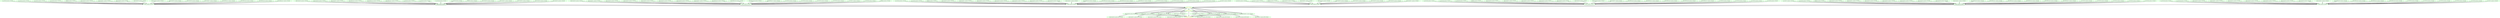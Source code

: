  digraph "g" {
"CloneSet_running_0" [ style=bold color="green" fontcolor="orange" ]
"CloneSet_start_0" -> "CloneSet_running_0" [ style = bold]
"CloneSet_start_0" -> "child_CloneSet:0_start_0 c001n09" [ style = bold]
"CloneSet_start_0" -> "child_CloneSet:1_start_0 c001n02" [ style = bold]
"CloneSet_start_0" -> "child_CloneSet:2_start_0 c001n03" [ style = bold]
"CloneSet_start_0" -> "child_CloneSet:3_start_0 c001n04" [ style = bold]
"CloneSet_start_0" -> "child_CloneSet:4_start_0 c001n05" [ style = bold]
"CloneSet_start_0" -> "child_CloneSet:5_start_0 c001n06" [ style = bold]
"CloneSet_start_0" -> "child_CloneSet:6_start_0 c001n07" [ style = bold]
"CloneSet_start_0" -> "child_CloneSet:7_start_0 c001n08" [ style = bold]
"CloneSet_start_0" [ style=bold color="green" fontcolor="orange" ]
"DcIPaddr_monitor_0 c001n02" -> "probe_complete c001n02" [ style = bold]
"DcIPaddr_monitor_0 c001n02" [ style=bold color="green" fontcolor="black" ]
"DcIPaddr_monitor_0 c001n03" -> "probe_complete c001n03" [ style = bold]
"DcIPaddr_monitor_0 c001n03" [ style=bold color="green" fontcolor="black" ]
"DcIPaddr_monitor_0 c001n04" -> "probe_complete c001n04" [ style = bold]
"DcIPaddr_monitor_0 c001n04" [ style=bold color="green" fontcolor="black" ]
"DcIPaddr_monitor_0 c001n05" -> "probe_complete c001n05" [ style = bold]
"DcIPaddr_monitor_0 c001n05" [ style=bold color="green" fontcolor="black" ]
"DcIPaddr_monitor_0 c001n06" -> "probe_complete c001n06" [ style = bold]
"DcIPaddr_monitor_0 c001n06" [ style=bold color="green" fontcolor="black" ]
"DcIPaddr_monitor_0 c001n07" -> "probe_complete c001n07" [ style = bold]
"DcIPaddr_monitor_0 c001n07" [ style=bold color="green" fontcolor="black" ]
"DcIPaddr_monitor_0 c001n08" -> "probe_complete c001n08" [ style = bold]
"DcIPaddr_monitor_0 c001n08" [ style=bold color="green" fontcolor="black" ]
"child_CloneSet:0_monitor_0 c001n02" -> "probe_complete c001n02" [ style = bold]
"child_CloneSet:0_monitor_0 c001n02" [ style=bold color="green" fontcolor="black" ]
"child_CloneSet:0_monitor_0 c001n03" -> "probe_complete c001n03" [ style = bold]
"child_CloneSet:0_monitor_0 c001n03" [ style=bold color="green" fontcolor="black" ]
"child_CloneSet:0_monitor_0 c001n04" -> "probe_complete c001n04" [ style = bold]
"child_CloneSet:0_monitor_0 c001n04" [ style=bold color="green" fontcolor="black" ]
"child_CloneSet:0_monitor_0 c001n05" -> "probe_complete c001n05" [ style = bold]
"child_CloneSet:0_monitor_0 c001n05" [ style=bold color="green" fontcolor="black" ]
"child_CloneSet:0_monitor_0 c001n06" -> "probe_complete c001n06" [ style = bold]
"child_CloneSet:0_monitor_0 c001n06" [ style=bold color="green" fontcolor="black" ]
"child_CloneSet:0_monitor_0 c001n07" -> "probe_complete c001n07" [ style = bold]
"child_CloneSet:0_monitor_0 c001n07" [ style=bold color="green" fontcolor="black" ]
"child_CloneSet:0_monitor_0 c001n08" -> "probe_complete c001n08" [ style = bold]
"child_CloneSet:0_monitor_0 c001n08" [ style=bold color="green" fontcolor="black" ]
"child_CloneSet:0_monitor_0 c001n09" -> "probe_complete c001n09" [ style = bold]
"child_CloneSet:0_monitor_0 c001n09" [ style=bold color="green" fontcolor="black" ]
"child_CloneSet:0_monitor_5000 c001n09" [ style=bold color="green" fontcolor="black" ]
"child_CloneSet:0_start_0 c001n09" -> "CloneSet_running_0" [ style = bold]
"child_CloneSet:0_start_0 c001n09" -> "child_CloneSet:0_monitor_5000 c001n09" [ style = bold]
"child_CloneSet:0_start_0 c001n09" [ style=bold color="green" fontcolor="black" ]
"child_CloneSet:1_monitor_0 c001n02" -> "probe_complete c001n02" [ style = bold]
"child_CloneSet:1_monitor_0 c001n02" [ style=bold color="green" fontcolor="black" ]
"child_CloneSet:1_monitor_0 c001n03" -> "probe_complete c001n03" [ style = bold]
"child_CloneSet:1_monitor_0 c001n03" [ style=bold color="green" fontcolor="black" ]
"child_CloneSet:1_monitor_0 c001n04" -> "probe_complete c001n04" [ style = bold]
"child_CloneSet:1_monitor_0 c001n04" [ style=bold color="green" fontcolor="black" ]
"child_CloneSet:1_monitor_0 c001n05" -> "probe_complete c001n05" [ style = bold]
"child_CloneSet:1_monitor_0 c001n05" [ style=bold color="green" fontcolor="black" ]
"child_CloneSet:1_monitor_0 c001n06" -> "probe_complete c001n06" [ style = bold]
"child_CloneSet:1_monitor_0 c001n06" [ style=bold color="green" fontcolor="black" ]
"child_CloneSet:1_monitor_0 c001n07" -> "probe_complete c001n07" [ style = bold]
"child_CloneSet:1_monitor_0 c001n07" [ style=bold color="green" fontcolor="black" ]
"child_CloneSet:1_monitor_0 c001n08" -> "probe_complete c001n08" [ style = bold]
"child_CloneSet:1_monitor_0 c001n08" [ style=bold color="green" fontcolor="black" ]
"child_CloneSet:1_monitor_0 c001n09" -> "probe_complete c001n09" [ style = bold]
"child_CloneSet:1_monitor_0 c001n09" [ style=bold color="green" fontcolor="black" ]
"child_CloneSet:1_monitor_5000 c001n02" [ style=bold color="green" fontcolor="black" ]
"child_CloneSet:1_start_0 c001n02" -> "CloneSet_running_0" [ style = bold]
"child_CloneSet:1_start_0 c001n02" -> "child_CloneSet:1_monitor_5000 c001n02" [ style = bold]
"child_CloneSet:1_start_0 c001n02" [ style=bold color="green" fontcolor="black" ]
"child_CloneSet:2_monitor_0 c001n02" -> "probe_complete c001n02" [ style = bold]
"child_CloneSet:2_monitor_0 c001n02" [ style=bold color="green" fontcolor="black" ]
"child_CloneSet:2_monitor_0 c001n03" -> "probe_complete c001n03" [ style = bold]
"child_CloneSet:2_monitor_0 c001n03" [ style=bold color="green" fontcolor="black" ]
"child_CloneSet:2_monitor_0 c001n04" -> "probe_complete c001n04" [ style = bold]
"child_CloneSet:2_monitor_0 c001n04" [ style=bold color="green" fontcolor="black" ]
"child_CloneSet:2_monitor_0 c001n05" -> "probe_complete c001n05" [ style = bold]
"child_CloneSet:2_monitor_0 c001n05" [ style=bold color="green" fontcolor="black" ]
"child_CloneSet:2_monitor_0 c001n06" -> "probe_complete c001n06" [ style = bold]
"child_CloneSet:2_monitor_0 c001n06" [ style=bold color="green" fontcolor="black" ]
"child_CloneSet:2_monitor_0 c001n07" -> "probe_complete c001n07" [ style = bold]
"child_CloneSet:2_monitor_0 c001n07" [ style=bold color="green" fontcolor="black" ]
"child_CloneSet:2_monitor_0 c001n08" -> "probe_complete c001n08" [ style = bold]
"child_CloneSet:2_monitor_0 c001n08" [ style=bold color="green" fontcolor="black" ]
"child_CloneSet:2_monitor_0 c001n09" -> "probe_complete c001n09" [ style = bold]
"child_CloneSet:2_monitor_0 c001n09" [ style=bold color="green" fontcolor="black" ]
"child_CloneSet:2_monitor_5000 c001n03" [ style=bold color="green" fontcolor="black" ]
"child_CloneSet:2_start_0 c001n03" -> "CloneSet_running_0" [ style = bold]
"child_CloneSet:2_start_0 c001n03" -> "child_CloneSet:2_monitor_5000 c001n03" [ style = bold]
"child_CloneSet:2_start_0 c001n03" [ style=bold color="green" fontcolor="black" ]
"child_CloneSet:3_monitor_0 c001n02" -> "probe_complete c001n02" [ style = bold]
"child_CloneSet:3_monitor_0 c001n02" [ style=bold color="green" fontcolor="black" ]
"child_CloneSet:3_monitor_0 c001n03" -> "probe_complete c001n03" [ style = bold]
"child_CloneSet:3_monitor_0 c001n03" [ style=bold color="green" fontcolor="black" ]
"child_CloneSet:3_monitor_0 c001n04" -> "probe_complete c001n04" [ style = bold]
"child_CloneSet:3_monitor_0 c001n04" [ style=bold color="green" fontcolor="black" ]
"child_CloneSet:3_monitor_0 c001n05" -> "probe_complete c001n05" [ style = bold]
"child_CloneSet:3_monitor_0 c001n05" [ style=bold color="green" fontcolor="black" ]
"child_CloneSet:3_monitor_0 c001n06" -> "probe_complete c001n06" [ style = bold]
"child_CloneSet:3_monitor_0 c001n06" [ style=bold color="green" fontcolor="black" ]
"child_CloneSet:3_monitor_0 c001n07" -> "probe_complete c001n07" [ style = bold]
"child_CloneSet:3_monitor_0 c001n07" [ style=bold color="green" fontcolor="black" ]
"child_CloneSet:3_monitor_0 c001n08" -> "probe_complete c001n08" [ style = bold]
"child_CloneSet:3_monitor_0 c001n08" [ style=bold color="green" fontcolor="black" ]
"child_CloneSet:3_monitor_0 c001n09" -> "probe_complete c001n09" [ style = bold]
"child_CloneSet:3_monitor_0 c001n09" [ style=bold color="green" fontcolor="black" ]
"child_CloneSet:3_monitor_5000 c001n04" [ style=bold color="green" fontcolor="black" ]
"child_CloneSet:3_start_0 c001n04" -> "CloneSet_running_0" [ style = bold]
"child_CloneSet:3_start_0 c001n04" -> "child_CloneSet:3_monitor_5000 c001n04" [ style = bold]
"child_CloneSet:3_start_0 c001n04" [ style=bold color="green" fontcolor="black" ]
"child_CloneSet:4_monitor_0 c001n02" -> "probe_complete c001n02" [ style = bold]
"child_CloneSet:4_monitor_0 c001n02" [ style=bold color="green" fontcolor="black" ]
"child_CloneSet:4_monitor_0 c001n03" -> "probe_complete c001n03" [ style = bold]
"child_CloneSet:4_monitor_0 c001n03" [ style=bold color="green" fontcolor="black" ]
"child_CloneSet:4_monitor_0 c001n04" -> "probe_complete c001n04" [ style = bold]
"child_CloneSet:4_monitor_0 c001n04" [ style=bold color="green" fontcolor="black" ]
"child_CloneSet:4_monitor_0 c001n05" -> "probe_complete c001n05" [ style = bold]
"child_CloneSet:4_monitor_0 c001n05" [ style=bold color="green" fontcolor="black" ]
"child_CloneSet:4_monitor_0 c001n06" -> "probe_complete c001n06" [ style = bold]
"child_CloneSet:4_monitor_0 c001n06" [ style=bold color="green" fontcolor="black" ]
"child_CloneSet:4_monitor_0 c001n07" -> "probe_complete c001n07" [ style = bold]
"child_CloneSet:4_monitor_0 c001n07" [ style=bold color="green" fontcolor="black" ]
"child_CloneSet:4_monitor_0 c001n08" -> "probe_complete c001n08" [ style = bold]
"child_CloneSet:4_monitor_0 c001n08" [ style=bold color="green" fontcolor="black" ]
"child_CloneSet:4_monitor_0 c001n09" -> "probe_complete c001n09" [ style = bold]
"child_CloneSet:4_monitor_0 c001n09" [ style=bold color="green" fontcolor="black" ]
"child_CloneSet:4_monitor_5000 c001n05" [ style=bold color="green" fontcolor="black" ]
"child_CloneSet:4_start_0 c001n05" -> "CloneSet_running_0" [ style = bold]
"child_CloneSet:4_start_0 c001n05" -> "child_CloneSet:4_monitor_5000 c001n05" [ style = bold]
"child_CloneSet:4_start_0 c001n05" [ style=bold color="green" fontcolor="black" ]
"child_CloneSet:5_monitor_0 c001n02" -> "probe_complete c001n02" [ style = bold]
"child_CloneSet:5_monitor_0 c001n02" [ style=bold color="green" fontcolor="black" ]
"child_CloneSet:5_monitor_0 c001n03" -> "probe_complete c001n03" [ style = bold]
"child_CloneSet:5_monitor_0 c001n03" [ style=bold color="green" fontcolor="black" ]
"child_CloneSet:5_monitor_0 c001n04" -> "probe_complete c001n04" [ style = bold]
"child_CloneSet:5_monitor_0 c001n04" [ style=bold color="green" fontcolor="black" ]
"child_CloneSet:5_monitor_0 c001n05" -> "probe_complete c001n05" [ style = bold]
"child_CloneSet:5_monitor_0 c001n05" [ style=bold color="green" fontcolor="black" ]
"child_CloneSet:5_monitor_0 c001n06" -> "probe_complete c001n06" [ style = bold]
"child_CloneSet:5_monitor_0 c001n06" [ style=bold color="green" fontcolor="black" ]
"child_CloneSet:5_monitor_0 c001n07" -> "probe_complete c001n07" [ style = bold]
"child_CloneSet:5_monitor_0 c001n07" [ style=bold color="green" fontcolor="black" ]
"child_CloneSet:5_monitor_0 c001n08" -> "probe_complete c001n08" [ style = bold]
"child_CloneSet:5_monitor_0 c001n08" [ style=bold color="green" fontcolor="black" ]
"child_CloneSet:5_monitor_0 c001n09" -> "probe_complete c001n09" [ style = bold]
"child_CloneSet:5_monitor_0 c001n09" [ style=bold color="green" fontcolor="black" ]
"child_CloneSet:5_monitor_5000 c001n06" [ style=bold color="green" fontcolor="black" ]
"child_CloneSet:5_start_0 c001n06" -> "CloneSet_running_0" [ style = bold]
"child_CloneSet:5_start_0 c001n06" -> "child_CloneSet:5_monitor_5000 c001n06" [ style = bold]
"child_CloneSet:5_start_0 c001n06" [ style=bold color="green" fontcolor="black" ]
"child_CloneSet:6_monitor_0 c001n02" -> "probe_complete c001n02" [ style = bold]
"child_CloneSet:6_monitor_0 c001n02" [ style=bold color="green" fontcolor="black" ]
"child_CloneSet:6_monitor_0 c001n03" -> "probe_complete c001n03" [ style = bold]
"child_CloneSet:6_monitor_0 c001n03" [ style=bold color="green" fontcolor="black" ]
"child_CloneSet:6_monitor_0 c001n04" -> "probe_complete c001n04" [ style = bold]
"child_CloneSet:6_monitor_0 c001n04" [ style=bold color="green" fontcolor="black" ]
"child_CloneSet:6_monitor_0 c001n05" -> "probe_complete c001n05" [ style = bold]
"child_CloneSet:6_monitor_0 c001n05" [ style=bold color="green" fontcolor="black" ]
"child_CloneSet:6_monitor_0 c001n06" -> "probe_complete c001n06" [ style = bold]
"child_CloneSet:6_monitor_0 c001n06" [ style=bold color="green" fontcolor="black" ]
"child_CloneSet:6_monitor_0 c001n07" -> "probe_complete c001n07" [ style = bold]
"child_CloneSet:6_monitor_0 c001n07" [ style=bold color="green" fontcolor="black" ]
"child_CloneSet:6_monitor_0 c001n08" -> "probe_complete c001n08" [ style = bold]
"child_CloneSet:6_monitor_0 c001n08" [ style=bold color="green" fontcolor="black" ]
"child_CloneSet:6_monitor_0 c001n09" -> "probe_complete c001n09" [ style = bold]
"child_CloneSet:6_monitor_0 c001n09" [ style=bold color="green" fontcolor="black" ]
"child_CloneSet:6_monitor_5000 c001n07" [ style=bold color="green" fontcolor="black" ]
"child_CloneSet:6_start_0 c001n07" -> "CloneSet_running_0" [ style = bold]
"child_CloneSet:6_start_0 c001n07" -> "child_CloneSet:6_monitor_5000 c001n07" [ style = bold]
"child_CloneSet:6_start_0 c001n07" [ style=bold color="green" fontcolor="black" ]
"child_CloneSet:7_monitor_0 c001n02" -> "probe_complete c001n02" [ style = bold]
"child_CloneSet:7_monitor_0 c001n02" [ style=bold color="green" fontcolor="black" ]
"child_CloneSet:7_monitor_0 c001n03" -> "probe_complete c001n03" [ style = bold]
"child_CloneSet:7_monitor_0 c001n03" [ style=bold color="green" fontcolor="black" ]
"child_CloneSet:7_monitor_0 c001n04" -> "probe_complete c001n04" [ style = bold]
"child_CloneSet:7_monitor_0 c001n04" [ style=bold color="green" fontcolor="black" ]
"child_CloneSet:7_monitor_0 c001n05" -> "probe_complete c001n05" [ style = bold]
"child_CloneSet:7_monitor_0 c001n05" [ style=bold color="green" fontcolor="black" ]
"child_CloneSet:7_monitor_0 c001n06" -> "probe_complete c001n06" [ style = bold]
"child_CloneSet:7_monitor_0 c001n06" [ style=bold color="green" fontcolor="black" ]
"child_CloneSet:7_monitor_0 c001n07" -> "probe_complete c001n07" [ style = bold]
"child_CloneSet:7_monitor_0 c001n07" [ style=bold color="green" fontcolor="black" ]
"child_CloneSet:7_monitor_0 c001n08" -> "probe_complete c001n08" [ style = bold]
"child_CloneSet:7_monitor_0 c001n08" [ style=bold color="green" fontcolor="black" ]
"child_CloneSet:7_monitor_0 c001n09" -> "probe_complete c001n09" [ style = bold]
"child_CloneSet:7_monitor_0 c001n09" [ style=bold color="green" fontcolor="black" ]
"child_CloneSet:7_monitor_5000 c001n08" [ style=bold color="green" fontcolor="black" ]
"child_CloneSet:7_start_0 c001n08" -> "CloneSet_running_0" [ style = bold]
"child_CloneSet:7_start_0 c001n08" -> "child_CloneSet:7_monitor_5000 c001n08" [ style = bold]
"child_CloneSet:7_start_0 c001n08" [ style=bold color="green" fontcolor="black" ]
"child_DoFencing:0_monitor_0 c001n07" -> "probe_complete c001n07" [ style = bold]
"child_DoFencing:0_monitor_0 c001n07" [ style=bold color="green" fontcolor="black" ]
"child_DoFencing:0_monitor_0 c001n08" -> "probe_complete c001n08" [ style = bold]
"child_DoFencing:0_monitor_0 c001n08" [ style=bold color="green" fontcolor="black" ]
"child_DoFencing:0_monitor_0 c001n09" -> "probe_complete c001n09" [ style = bold]
"child_DoFencing:0_monitor_0 c001n09" [ style=bold color="green" fontcolor="black" ]
"child_DoFencing:1_monitor_0 c001n02" -> "probe_complete c001n02" [ style = bold]
"child_DoFencing:1_monitor_0 c001n02" [ style=bold color="green" fontcolor="black" ]
"child_DoFencing:1_monitor_0 c001n07" -> "probe_complete c001n07" [ style = bold]
"child_DoFencing:1_monitor_0 c001n07" [ style=bold color="green" fontcolor="black" ]
"child_DoFencing:1_monitor_0 c001n08" -> "probe_complete c001n08" [ style = bold]
"child_DoFencing:1_monitor_0 c001n08" [ style=bold color="green" fontcolor="black" ]
"child_DoFencing:2_monitor_0 c001n03" -> "probe_complete c001n03" [ style = bold]
"child_DoFencing:2_monitor_0 c001n03" [ style=bold color="green" fontcolor="black" ]
"child_DoFencing:2_monitor_0 c001n07" -> "probe_complete c001n07" [ style = bold]
"child_DoFencing:2_monitor_0 c001n07" [ style=bold color="green" fontcolor="black" ]
"child_DoFencing:2_monitor_0 c001n08" -> "probe_complete c001n08" [ style = bold]
"child_DoFencing:2_monitor_0 c001n08" [ style=bold color="green" fontcolor="black" ]
"child_DoFencing:2_monitor_0 c001n09" -> "probe_complete c001n09" [ style = bold]
"child_DoFencing:2_monitor_0 c001n09" [ style=bold color="green" fontcolor="black" ]
"child_DoFencing:3_monitor_0 c001n02" -> "probe_complete c001n02" [ style = bold]
"child_DoFencing:3_monitor_0 c001n02" [ style=bold color="green" fontcolor="black" ]
"child_DoFencing:3_monitor_0 c001n04" -> "probe_complete c001n04" [ style = bold]
"child_DoFencing:3_monitor_0 c001n04" [ style=bold color="green" fontcolor="black" ]
"child_DoFencing:3_monitor_0 c001n08" -> "probe_complete c001n08" [ style = bold]
"child_DoFencing:3_monitor_0 c001n08" [ style=bold color="green" fontcolor="black" ]
"child_DoFencing:4_monitor_0 c001n03" -> "probe_complete c001n03" [ style = bold]
"child_DoFencing:4_monitor_0 c001n03" [ style=bold color="green" fontcolor="black" ]
"child_DoFencing:4_monitor_0 c001n05" -> "probe_complete c001n05" [ style = bold]
"child_DoFencing:4_monitor_0 c001n05" [ style=bold color="green" fontcolor="black" ]
"child_DoFencing:4_monitor_0 c001n09" -> "probe_complete c001n09" [ style = bold]
"child_DoFencing:4_monitor_0 c001n09" [ style=bold color="green" fontcolor="black" ]
"child_DoFencing:5_monitor_0 c001n02" -> "probe_complete c001n02" [ style = bold]
"child_DoFencing:5_monitor_0 c001n02" [ style=bold color="green" fontcolor="black" ]
"child_DoFencing:5_monitor_0 c001n04" -> "probe_complete c001n04" [ style = bold]
"child_DoFencing:5_monitor_0 c001n04" [ style=bold color="green" fontcolor="black" ]
"child_DoFencing:5_monitor_0 c001n05" -> "probe_complete c001n05" [ style = bold]
"child_DoFencing:5_monitor_0 c001n05" [ style=bold color="green" fontcolor="black" ]
"child_DoFencing:5_monitor_0 c001n08" -> "probe_complete c001n08" [ style = bold]
"child_DoFencing:5_monitor_0 c001n08" [ style=bold color="green" fontcolor="black" ]
"child_DoFencing:6_monitor_0 c001n04" -> "probe_complete c001n04" [ style = bold]
"child_DoFencing:6_monitor_0 c001n04" [ style=bold color="green" fontcolor="black" ]
"child_DoFencing:6_monitor_0 c001n05" -> "probe_complete c001n05" [ style = bold]
"child_DoFencing:6_monitor_0 c001n05" [ style=bold color="green" fontcolor="black" ]
"child_DoFencing:6_monitor_0 c001n07" -> "probe_complete c001n07" [ style = bold]
"child_DoFencing:6_monitor_0 c001n07" [ style=bold color="green" fontcolor="black" ]
"child_DoFencing:6_monitor_0 c001n09" -> "probe_complete c001n09" [ style = bold]
"child_DoFencing:6_monitor_0 c001n09" [ style=bold color="green" fontcolor="black" ]
"child_DoFencing:7_monitor_0 c001n02" -> "probe_complete c001n02" [ style = bold]
"child_DoFencing:7_monitor_0 c001n02" [ style=bold color="green" fontcolor="black" ]
"child_DoFencing:7_monitor_0 c001n03" -> "probe_complete c001n03" [ style = bold]
"child_DoFencing:7_monitor_0 c001n03" [ style=bold color="green" fontcolor="black" ]
"child_DoFencing:7_monitor_0 c001n04" -> "probe_complete c001n04" [ style = bold]
"child_DoFencing:7_monitor_0 c001n04" [ style=bold color="green" fontcolor="black" ]
"child_DoFencing:7_monitor_0 c001n05" -> "probe_complete c001n05" [ style = bold]
"child_DoFencing:7_monitor_0 c001n05" [ style=bold color="green" fontcolor="black" ]
"child_DoFencing:7_monitor_0 c001n07" -> "probe_complete c001n07" [ style = bold]
"child_DoFencing:7_monitor_0 c001n07" [ style=bold color="green" fontcolor="black" ]
"child_DoFencing:7_monitor_0 c001n08" -> "probe_complete c001n08" [ style = bold]
"child_DoFencing:7_monitor_0 c001n08" [ style=bold color="green" fontcolor="black" ]
"probe_complete c001n02" -> "probe_complete" [ style = bold]
"probe_complete c001n02" [ style=bold color="green" fontcolor="black" ]
"probe_complete c001n03" -> "probe_complete" [ style = bold]
"probe_complete c001n03" [ style=bold color="green" fontcolor="black" ]
"probe_complete c001n04" -> "probe_complete" [ style = bold]
"probe_complete c001n04" [ style=bold color="green" fontcolor="black" ]
"probe_complete c001n05" -> "probe_complete" [ style = bold]
"probe_complete c001n05" [ style=bold color="green" fontcolor="black" ]
"probe_complete c001n06" -> "probe_complete" [ style = bold]
"probe_complete c001n06" [ style=bold color="green" fontcolor="black" ]
"probe_complete c001n07" -> "probe_complete" [ style = bold]
"probe_complete c001n07" [ style=bold color="green" fontcolor="black" ]
"probe_complete c001n08" -> "probe_complete" [ style = bold]
"probe_complete c001n08" [ style=bold color="green" fontcolor="black" ]
"probe_complete c001n09" -> "probe_complete" [ style = bold]
"probe_complete c001n09" [ style=bold color="green" fontcolor="black" ]
"probe_complete" -> "CloneSet_start_0" [ style = bold]
"probe_complete" -> "child_CloneSet:0_start_0 c001n09" [ style = bold]
"probe_complete" -> "child_CloneSet:1_start_0 c001n02" [ style = bold]
"probe_complete" -> "child_CloneSet:2_start_0 c001n03" [ style = bold]
"probe_complete" -> "child_CloneSet:3_start_0 c001n04" [ style = bold]
"probe_complete" -> "child_CloneSet:4_start_0 c001n05" [ style = bold]
"probe_complete" -> "child_CloneSet:5_start_0 c001n06" [ style = bold]
"probe_complete" -> "child_CloneSet:6_start_0 c001n07" [ style = bold]
"probe_complete" -> "child_CloneSet:7_start_0 c001n08" [ style = bold]
"probe_complete" [ style=bold color="green" fontcolor="orange" ]
"rsc_c001n02_monitor_0 c001n04" -> "probe_complete c001n04" [ style = bold]
"rsc_c001n02_monitor_0 c001n04" [ style=bold color="green" fontcolor="black" ]
"rsc_c001n02_monitor_0 c001n05" -> "probe_complete c001n05" [ style = bold]
"rsc_c001n02_monitor_0 c001n05" [ style=bold color="green" fontcolor="black" ]
"rsc_c001n02_monitor_0 c001n07" -> "probe_complete c001n07" [ style = bold]
"rsc_c001n02_monitor_0 c001n07" [ style=bold color="green" fontcolor="black" ]
"rsc_c001n02_monitor_0 c001n08" -> "probe_complete c001n08" [ style = bold]
"rsc_c001n02_monitor_0 c001n08" [ style=bold color="green" fontcolor="black" ]
"rsc_c001n02_monitor_0 c001n09" -> "probe_complete c001n09" [ style = bold]
"rsc_c001n02_monitor_0 c001n09" [ style=bold color="green" fontcolor="black" ]
"rsc_c001n03_monitor_0 c001n02" -> "probe_complete c001n02" [ style = bold]
"rsc_c001n03_monitor_0 c001n02" [ style=bold color="green" fontcolor="black" ]
"rsc_c001n03_monitor_0 c001n04" -> "probe_complete c001n04" [ style = bold]
"rsc_c001n03_monitor_0 c001n04" [ style=bold color="green" fontcolor="black" ]
"rsc_c001n03_monitor_0 c001n05" -> "probe_complete c001n05" [ style = bold]
"rsc_c001n03_monitor_0 c001n05" [ style=bold color="green" fontcolor="black" ]
"rsc_c001n03_monitor_0 c001n07" -> "probe_complete c001n07" [ style = bold]
"rsc_c001n03_monitor_0 c001n07" [ style=bold color="green" fontcolor="black" ]
"rsc_c001n03_monitor_0 c001n08" -> "probe_complete c001n08" [ style = bold]
"rsc_c001n03_monitor_0 c001n08" [ style=bold color="green" fontcolor="black" ]
"rsc_c001n03_monitor_0 c001n09" -> "probe_complete c001n09" [ style = bold]
"rsc_c001n03_monitor_0 c001n09" [ style=bold color="green" fontcolor="black" ]
"rsc_c001n04_monitor_0 c001n02" -> "probe_complete c001n02" [ style = bold]
"rsc_c001n04_monitor_0 c001n02" [ style=bold color="green" fontcolor="black" ]
"rsc_c001n04_monitor_0 c001n03" -> "probe_complete c001n03" [ style = bold]
"rsc_c001n04_monitor_0 c001n03" [ style=bold color="green" fontcolor="black" ]
"rsc_c001n04_monitor_0 c001n05" -> "probe_complete c001n05" [ style = bold]
"rsc_c001n04_monitor_0 c001n05" [ style=bold color="green" fontcolor="black" ]
"rsc_c001n04_monitor_0 c001n07" -> "probe_complete c001n07" [ style = bold]
"rsc_c001n04_monitor_0 c001n07" [ style=bold color="green" fontcolor="black" ]
"rsc_c001n04_monitor_0 c001n08" -> "probe_complete c001n08" [ style = bold]
"rsc_c001n04_monitor_0 c001n08" [ style=bold color="green" fontcolor="black" ]
"rsc_c001n04_monitor_0 c001n09" -> "probe_complete c001n09" [ style = bold]
"rsc_c001n04_monitor_0 c001n09" [ style=bold color="green" fontcolor="black" ]
"rsc_c001n05_monitor_0 c001n02" -> "probe_complete c001n02" [ style = bold]
"rsc_c001n05_monitor_0 c001n02" [ style=bold color="green" fontcolor="black" ]
"rsc_c001n05_monitor_0 c001n03" -> "probe_complete c001n03" [ style = bold]
"rsc_c001n05_monitor_0 c001n03" [ style=bold color="green" fontcolor="black" ]
"rsc_c001n05_monitor_0 c001n04" -> "probe_complete c001n04" [ style = bold]
"rsc_c001n05_monitor_0 c001n04" [ style=bold color="green" fontcolor="black" ]
"rsc_c001n05_monitor_0 c001n06" -> "probe_complete c001n06" [ style = bold]
"rsc_c001n05_monitor_0 c001n06" [ style=bold color="green" fontcolor="black" ]
"rsc_c001n05_monitor_0 c001n07" -> "probe_complete c001n07" [ style = bold]
"rsc_c001n05_monitor_0 c001n07" [ style=bold color="green" fontcolor="black" ]
"rsc_c001n05_monitor_0 c001n08" -> "probe_complete c001n08" [ style = bold]
"rsc_c001n05_monitor_0 c001n08" [ style=bold color="green" fontcolor="black" ]
"rsc_c001n05_monitor_0 c001n09" -> "probe_complete c001n09" [ style = bold]
"rsc_c001n05_monitor_0 c001n09" [ style=bold color="green" fontcolor="black" ]
"rsc_c001n06_monitor_0 c001n03" -> "probe_complete c001n03" [ style = bold]
"rsc_c001n06_monitor_0 c001n03" [ style=bold color="green" fontcolor="black" ]
"rsc_c001n06_monitor_0 c001n04" -> "probe_complete c001n04" [ style = bold]
"rsc_c001n06_monitor_0 c001n04" [ style=bold color="green" fontcolor="black" ]
"rsc_c001n06_monitor_0 c001n05" -> "probe_complete c001n05" [ style = bold]
"rsc_c001n06_monitor_0 c001n05" [ style=bold color="green" fontcolor="black" ]
"rsc_c001n06_monitor_0 c001n07" -> "probe_complete c001n07" [ style = bold]
"rsc_c001n06_monitor_0 c001n07" [ style=bold color="green" fontcolor="black" ]
"rsc_c001n06_monitor_0 c001n08" -> "probe_complete c001n08" [ style = bold]
"rsc_c001n06_monitor_0 c001n08" [ style=bold color="green" fontcolor="black" ]
"rsc_c001n06_monitor_0 c001n09" -> "probe_complete c001n09" [ style = bold]
"rsc_c001n06_monitor_0 c001n09" [ style=bold color="green" fontcolor="black" ]
"rsc_c001n07_monitor_0 c001n04" -> "probe_complete c001n04" [ style = bold]
"rsc_c001n07_monitor_0 c001n04" [ style=bold color="green" fontcolor="black" ]
"rsc_c001n07_monitor_0 c001n05" -> "probe_complete c001n05" [ style = bold]
"rsc_c001n07_monitor_0 c001n05" [ style=bold color="green" fontcolor="black" ]
"rsc_c001n07_monitor_0 c001n06" -> "probe_complete c001n06" [ style = bold]
"rsc_c001n07_monitor_0 c001n06" [ style=bold color="green" fontcolor="black" ]
"rsc_c001n07_monitor_0 c001n08" -> "probe_complete c001n08" [ style = bold]
"rsc_c001n07_monitor_0 c001n08" [ style=bold color="green" fontcolor="black" ]
"rsc_c001n07_monitor_0 c001n09" -> "probe_complete c001n09" [ style = bold]
"rsc_c001n07_monitor_0 c001n09" [ style=bold color="green" fontcolor="black" ]
"rsc_c001n08_monitor_0 c001n05" -> "probe_complete c001n05" [ style = bold]
"rsc_c001n08_monitor_0 c001n05" [ style=bold color="green" fontcolor="black" ]
"rsc_c001n08_monitor_0 c001n07" -> "probe_complete c001n07" [ style = bold]
"rsc_c001n08_monitor_0 c001n07" [ style=bold color="green" fontcolor="black" ]
"rsc_c001n08_monitor_0 c001n09" -> "probe_complete c001n09" [ style = bold]
"rsc_c001n08_monitor_0 c001n09" [ style=bold color="green" fontcolor="black" ]
"rsc_c001n09_monitor_0 c001n02" -> "probe_complete c001n02" [ style = bold]
"rsc_c001n09_monitor_0 c001n02" [ style=bold color="green" fontcolor="black" ]
"rsc_c001n09_monitor_0 c001n03" -> "probe_complete c001n03" [ style = bold]
"rsc_c001n09_monitor_0 c001n03" [ style=bold color="green" fontcolor="black" ]
"rsc_c001n09_monitor_0 c001n04" -> "probe_complete c001n04" [ style = bold]
"rsc_c001n09_monitor_0 c001n04" [ style=bold color="green" fontcolor="black" ]
"rsc_c001n09_monitor_0 c001n05" -> "probe_complete c001n05" [ style = bold]
"rsc_c001n09_monitor_0 c001n05" [ style=bold color="green" fontcolor="black" ]
"rsc_c001n09_monitor_0 c001n07" -> "probe_complete c001n07" [ style = bold]
"rsc_c001n09_monitor_0 c001n07" [ style=bold color="green" fontcolor="black" ]
"rsc_c001n09_monitor_0 c001n08" -> "probe_complete c001n08" [ style = bold]
"rsc_c001n09_monitor_0 c001n08" [ style=bold color="green" fontcolor="black" ]
"rsc_c001n09_monitor_0 c001n09" -> "probe_complete c001n09" [ style = bold]
"rsc_c001n09_monitor_0 c001n09" [ style=bold color="green" fontcolor="black" ]
}
